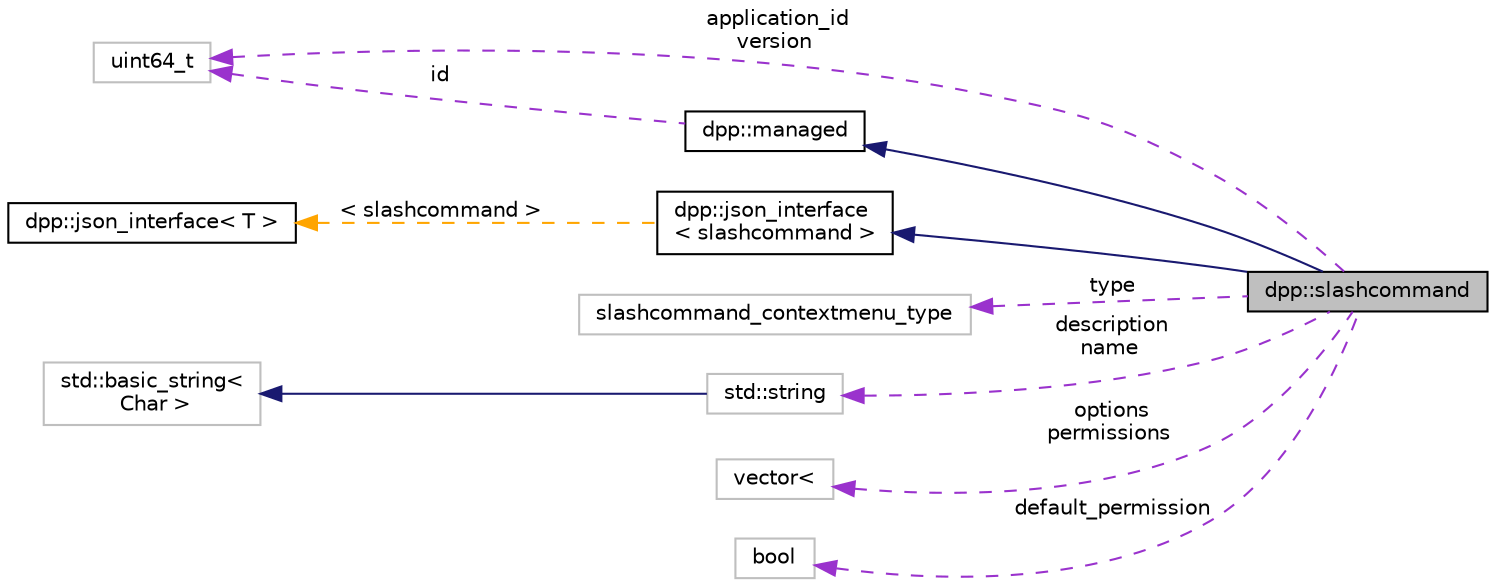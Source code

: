 digraph "dpp::slashcommand"
{
 // INTERACTIVE_SVG=YES
 // LATEX_PDF_SIZE
  bgcolor="transparent";
  edge [fontname="Helvetica",fontsize="10",labelfontname="Helvetica",labelfontsize="10"];
  node [fontname="Helvetica",fontsize="10",shape=record];
  rankdir="LR";
  Node1 [label="dpp::slashcommand",height=0.2,width=0.4,color="black", fillcolor="grey75", style="filled", fontcolor="black",tooltip="Represents an application command, created by your bot either globally, or on a guild."];
  Node2 -> Node1 [dir="back",color="midnightblue",fontsize="10",style="solid",fontname="Helvetica"];
  Node2 [label="dpp::managed",height=0.2,width=0.4,color="black",URL="$classdpp_1_1managed.html",tooltip="The managed class is the base class for various types that can be stored in a cache that are identifi..."];
  Node3 -> Node2 [dir="back",color="darkorchid3",fontsize="10",style="dashed",label=" id" ,fontname="Helvetica"];
  Node3 [label="uint64_t",height=0.2,width=0.4,color="grey75",tooltip=" "];
  Node4 -> Node1 [dir="back",color="midnightblue",fontsize="10",style="solid",fontname="Helvetica"];
  Node4 [label="dpp::json_interface\l\< slashcommand \>",height=0.2,width=0.4,color="black",URL="$structdpp_1_1json__interface.html",tooltip=" "];
  Node5 -> Node4 [dir="back",color="orange",fontsize="10",style="dashed",label=" \< slashcommand \>" ,fontname="Helvetica"];
  Node5 [label="dpp::json_interface\< T \>",height=0.2,width=0.4,color="black",URL="$structdpp_1_1json__interface.html",tooltip="Represents an interface for an object that can optionally implement functions for converting to and f..."];
  Node3 -> Node1 [dir="back",color="darkorchid3",fontsize="10",style="dashed",label=" application_id\nversion" ,fontname="Helvetica"];
  Node6 -> Node1 [dir="back",color="darkorchid3",fontsize="10",style="dashed",label=" type" ,fontname="Helvetica"];
  Node6 [label="slashcommand_contextmenu_type",height=0.2,width=0.4,color="grey75",tooltip=" "];
  Node7 -> Node1 [dir="back",color="darkorchid3",fontsize="10",style="dashed",label=" description\nname" ,fontname="Helvetica"];
  Node7 [label="std::string",height=0.2,width=0.4,color="grey75",tooltip=" "];
  Node8 -> Node7 [dir="back",color="midnightblue",fontsize="10",style="solid",fontname="Helvetica"];
  Node8 [label="std::basic_string\<\l Char \>",height=0.2,width=0.4,color="grey75",tooltip=" "];
  Node9 -> Node1 [dir="back",color="darkorchid3",fontsize="10",style="dashed",label=" options\npermissions" ,fontname="Helvetica"];
  Node9 [label="vector\<",height=0.2,width=0.4,color="grey75",tooltip=" "];
  Node10 -> Node1 [dir="back",color="darkorchid3",fontsize="10",style="dashed",label=" default_permission" ,fontname="Helvetica"];
  Node10 [label="bool",height=0.2,width=0.4,color="grey75",tooltip=" "];
}
